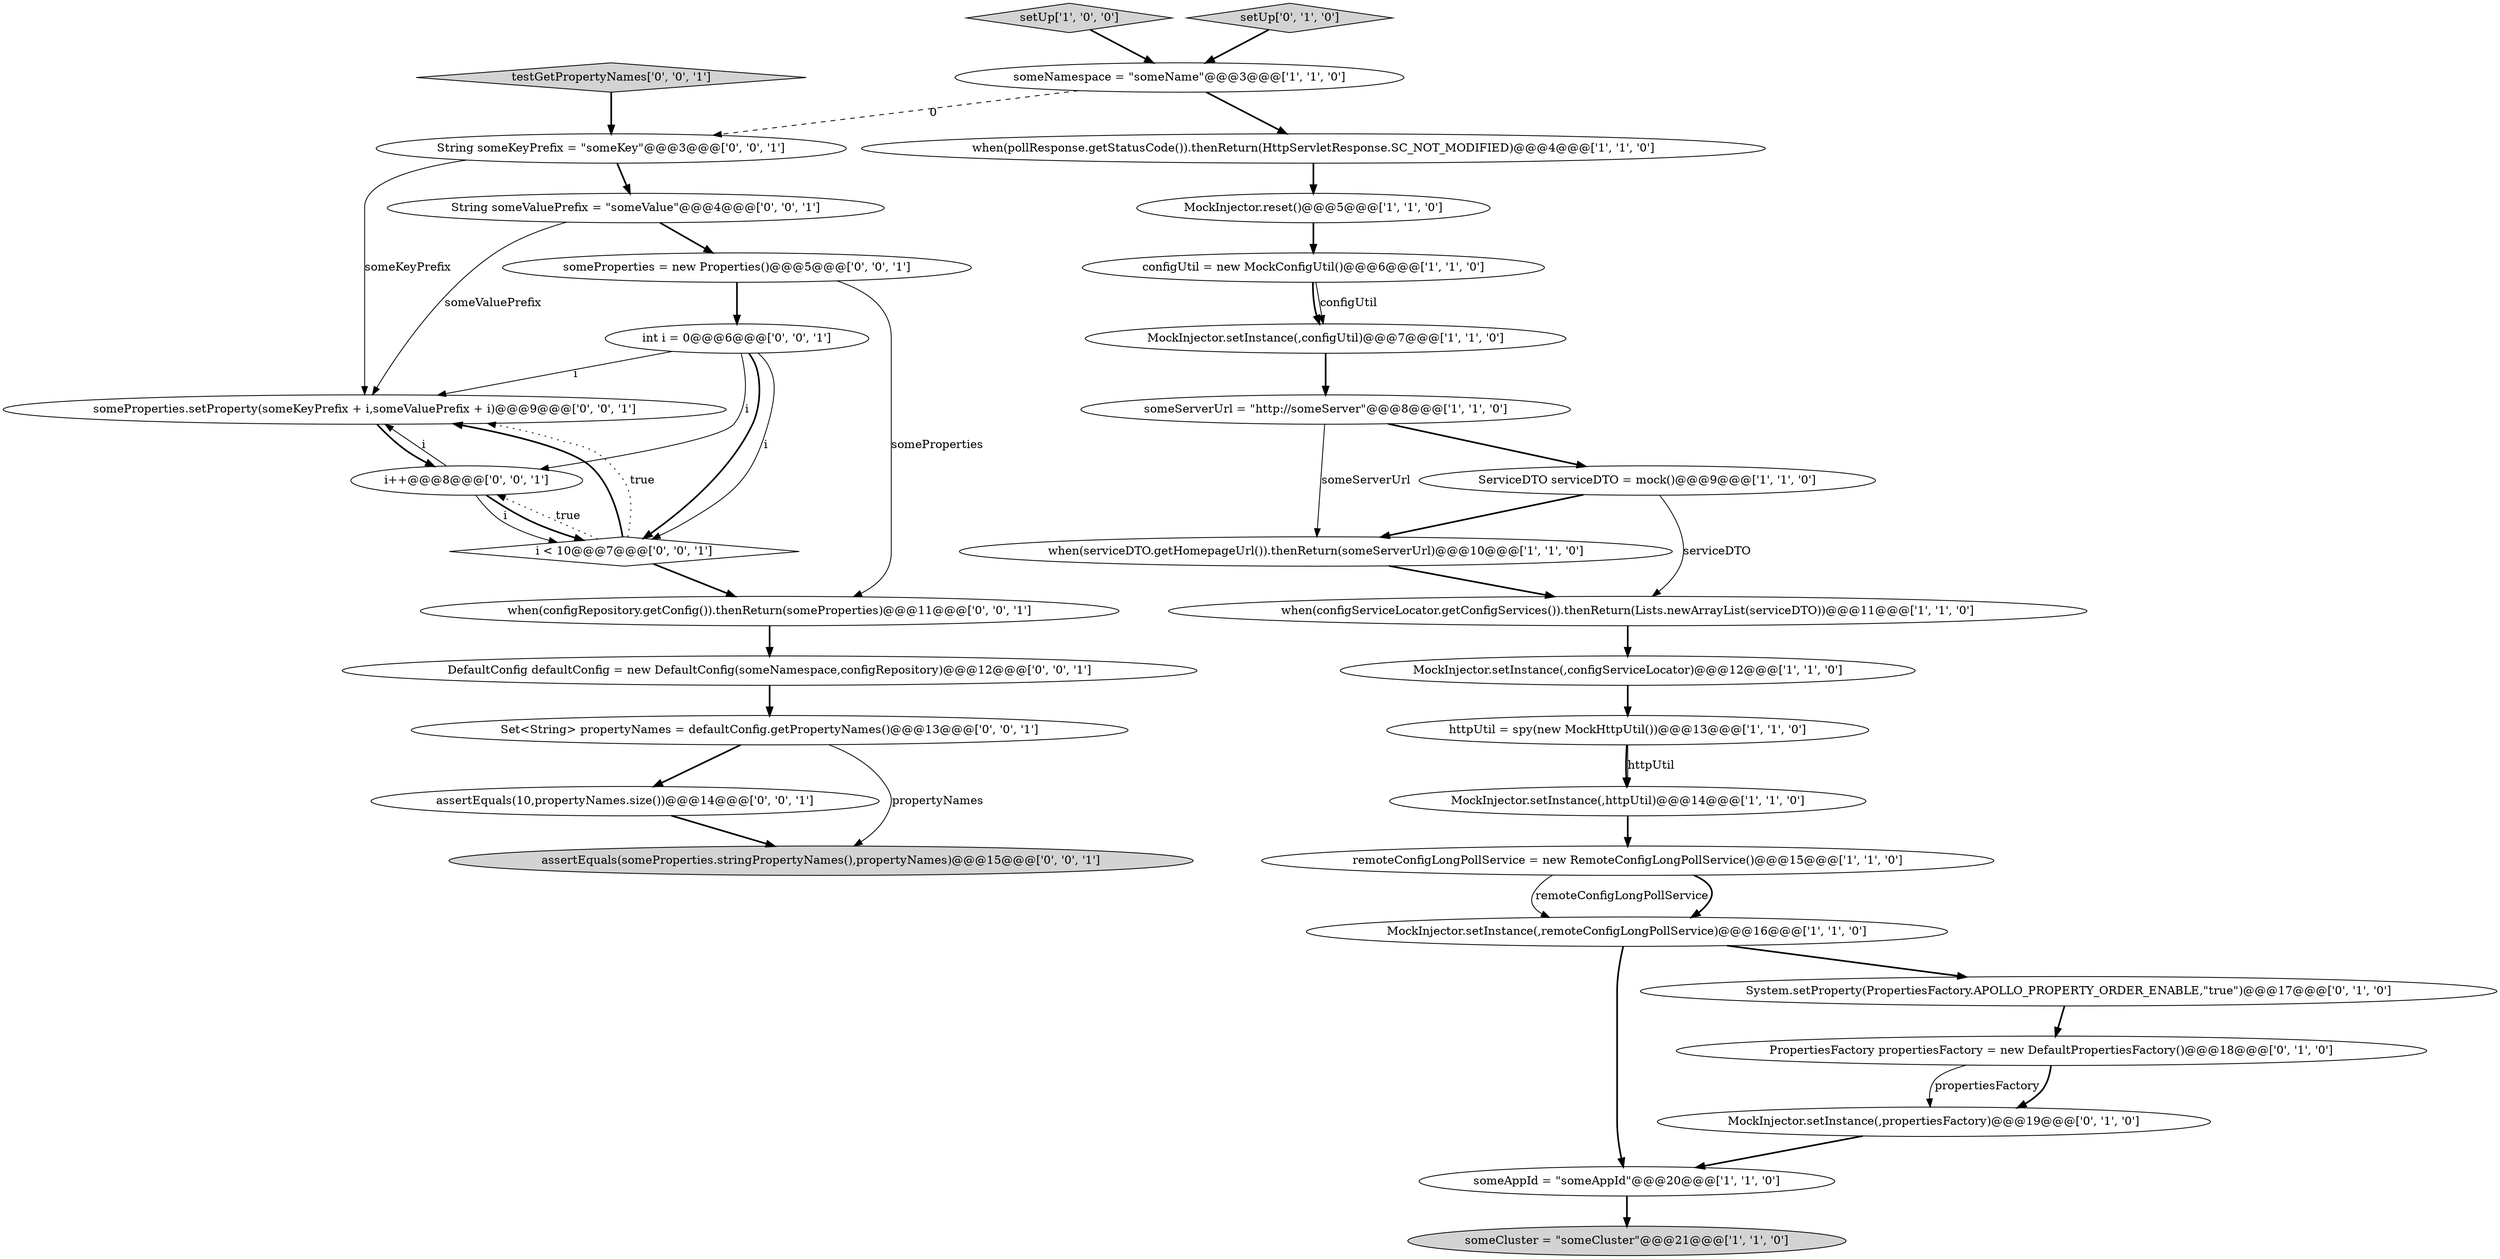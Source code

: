 digraph {
8 [style = filled, label = "when(pollResponse.getStatusCode()).thenReturn(HttpServletResponse.SC_NOT_MODIFIED)@@@4@@@['1', '1', '0']", fillcolor = white, shape = ellipse image = "AAA0AAABBB1BBB"];
28 [style = filled, label = "Set<String> propertyNames = defaultConfig.getPropertyNames()@@@13@@@['0', '0', '1']", fillcolor = white, shape = ellipse image = "AAA0AAABBB3BBB"];
30 [style = filled, label = "assertEquals(someProperties.stringPropertyNames(),propertyNames)@@@15@@@['0', '0', '1']", fillcolor = lightgray, shape = ellipse image = "AAA0AAABBB3BBB"];
0 [style = filled, label = "MockInjector.reset()@@@5@@@['1', '1', '0']", fillcolor = white, shape = ellipse image = "AAA0AAABBB1BBB"];
14 [style = filled, label = "httpUtil = spy(new MockHttpUtil())@@@13@@@['1', '1', '0']", fillcolor = white, shape = ellipse image = "AAA0AAABBB1BBB"];
10 [style = filled, label = "someCluster = \"someCluster\"@@@21@@@['1', '1', '0']", fillcolor = lightgray, shape = ellipse image = "AAA0AAABBB1BBB"];
9 [style = filled, label = "remoteConfigLongPollService = new RemoteConfigLongPollService()@@@15@@@['1', '1', '0']", fillcolor = white, shape = ellipse image = "AAA0AAABBB1BBB"];
2 [style = filled, label = "someNamespace = \"someName\"@@@3@@@['1', '1', '0']", fillcolor = white, shape = ellipse image = "AAA0AAABBB1BBB"];
15 [style = filled, label = "setUp['1', '0', '0']", fillcolor = lightgray, shape = diamond image = "AAA0AAABBB1BBB"];
6 [style = filled, label = "when(serviceDTO.getHomepageUrl()).thenReturn(someServerUrl)@@@10@@@['1', '1', '0']", fillcolor = white, shape = ellipse image = "AAA0AAABBB1BBB"];
26 [style = filled, label = "int i = 0@@@6@@@['0', '0', '1']", fillcolor = white, shape = ellipse image = "AAA0AAABBB3BBB"];
7 [style = filled, label = "MockInjector.setInstance(,remoteConfigLongPollService)@@@16@@@['1', '1', '0']", fillcolor = white, shape = ellipse image = "AAA0AAABBB1BBB"];
13 [style = filled, label = "MockInjector.setInstance(,configServiceLocator)@@@12@@@['1', '1', '0']", fillcolor = white, shape = ellipse image = "AAA0AAABBB1BBB"];
33 [style = filled, label = "String someKeyPrefix = \"someKey\"@@@3@@@['0', '0', '1']", fillcolor = white, shape = ellipse image = "AAA0AAABBB3BBB"];
24 [style = filled, label = "testGetPropertyNames['0', '0', '1']", fillcolor = lightgray, shape = diamond image = "AAA0AAABBB3BBB"];
12 [style = filled, label = "MockInjector.setInstance(,httpUtil)@@@14@@@['1', '1', '0']", fillcolor = white, shape = ellipse image = "AAA0AAABBB1BBB"];
22 [style = filled, label = "assertEquals(10,propertyNames.size())@@@14@@@['0', '0', '1']", fillcolor = white, shape = ellipse image = "AAA0AAABBB3BBB"];
16 [style = filled, label = "someAppId = \"someAppId\"@@@20@@@['1', '1', '0']", fillcolor = white, shape = ellipse image = "AAA0AAABBB1BBB"];
11 [style = filled, label = "MockInjector.setInstance(,configUtil)@@@7@@@['1', '1', '0']", fillcolor = white, shape = ellipse image = "AAA0AAABBB1BBB"];
23 [style = filled, label = "when(configRepository.getConfig()).thenReturn(someProperties)@@@11@@@['0', '0', '1']", fillcolor = white, shape = ellipse image = "AAA0AAABBB3BBB"];
32 [style = filled, label = "i < 10@@@7@@@['0', '0', '1']", fillcolor = white, shape = diamond image = "AAA0AAABBB3BBB"];
4 [style = filled, label = "configUtil = new MockConfigUtil()@@@6@@@['1', '1', '0']", fillcolor = white, shape = ellipse image = "AAA0AAABBB1BBB"];
3 [style = filled, label = "ServiceDTO serviceDTO = mock()@@@9@@@['1', '1', '0']", fillcolor = white, shape = ellipse image = "AAA0AAABBB1BBB"];
19 [style = filled, label = "setUp['0', '1', '0']", fillcolor = lightgray, shape = diamond image = "AAA0AAABBB2BBB"];
21 [style = filled, label = "someProperties.setProperty(someKeyPrefix + i,someValuePrefix + i)@@@9@@@['0', '0', '1']", fillcolor = white, shape = ellipse image = "AAA0AAABBB3BBB"];
17 [style = filled, label = "PropertiesFactory propertiesFactory = new DefaultPropertiesFactory()@@@18@@@['0', '1', '0']", fillcolor = white, shape = ellipse image = "AAA1AAABBB2BBB"];
25 [style = filled, label = "someProperties = new Properties()@@@5@@@['0', '0', '1']", fillcolor = white, shape = ellipse image = "AAA0AAABBB3BBB"];
20 [style = filled, label = "System.setProperty(PropertiesFactory.APOLLO_PROPERTY_ORDER_ENABLE,\"true\")@@@17@@@['0', '1', '0']", fillcolor = white, shape = ellipse image = "AAA1AAABBB2BBB"];
5 [style = filled, label = "someServerUrl = \"http://someServer\"@@@8@@@['1', '1', '0']", fillcolor = white, shape = ellipse image = "AAA0AAABBB1BBB"];
31 [style = filled, label = "i++@@@8@@@['0', '0', '1']", fillcolor = white, shape = ellipse image = "AAA0AAABBB3BBB"];
27 [style = filled, label = "String someValuePrefix = \"someValue\"@@@4@@@['0', '0', '1']", fillcolor = white, shape = ellipse image = "AAA0AAABBB3BBB"];
29 [style = filled, label = "DefaultConfig defaultConfig = new DefaultConfig(someNamespace,configRepository)@@@12@@@['0', '0', '1']", fillcolor = white, shape = ellipse image = "AAA0AAABBB3BBB"];
18 [style = filled, label = "MockInjector.setInstance(,propertiesFactory)@@@19@@@['0', '1', '0']", fillcolor = white, shape = ellipse image = "AAA1AAABBB2BBB"];
1 [style = filled, label = "when(configServiceLocator.getConfigServices()).thenReturn(Lists.newArrayList(serviceDTO))@@@11@@@['1', '1', '0']", fillcolor = white, shape = ellipse image = "AAA0AAABBB1BBB"];
33->27 [style = bold, label=""];
32->23 [style = bold, label=""];
22->30 [style = bold, label=""];
0->4 [style = bold, label=""];
25->23 [style = solid, label="someProperties"];
27->25 [style = bold, label=""];
31->21 [style = solid, label="i"];
24->33 [style = bold, label=""];
8->0 [style = bold, label=""];
27->21 [style = solid, label="someValuePrefix"];
4->11 [style = bold, label=""];
25->26 [style = bold, label=""];
7->16 [style = bold, label=""];
29->28 [style = bold, label=""];
32->31 [style = dotted, label="true"];
5->6 [style = solid, label="someServerUrl"];
3->1 [style = solid, label="serviceDTO"];
9->7 [style = solid, label="remoteConfigLongPollService"];
14->12 [style = bold, label=""];
7->20 [style = bold, label=""];
31->32 [style = bold, label=""];
16->10 [style = bold, label=""];
15->2 [style = bold, label=""];
2->33 [style = dashed, label="0"];
32->21 [style = bold, label=""];
2->8 [style = bold, label=""];
9->7 [style = bold, label=""];
3->6 [style = bold, label=""];
12->9 [style = bold, label=""];
28->22 [style = bold, label=""];
32->21 [style = dotted, label="true"];
26->32 [style = bold, label=""];
18->16 [style = bold, label=""];
26->21 [style = solid, label="i"];
26->31 [style = solid, label="i"];
20->17 [style = bold, label=""];
17->18 [style = solid, label="propertiesFactory"];
26->32 [style = solid, label="i"];
31->32 [style = solid, label="i"];
5->3 [style = bold, label=""];
19->2 [style = bold, label=""];
13->14 [style = bold, label=""];
33->21 [style = solid, label="someKeyPrefix"];
28->30 [style = solid, label="propertyNames"];
6->1 [style = bold, label=""];
21->31 [style = bold, label=""];
14->12 [style = solid, label="httpUtil"];
4->11 [style = solid, label="configUtil"];
11->5 [style = bold, label=""];
23->29 [style = bold, label=""];
1->13 [style = bold, label=""];
17->18 [style = bold, label=""];
}
